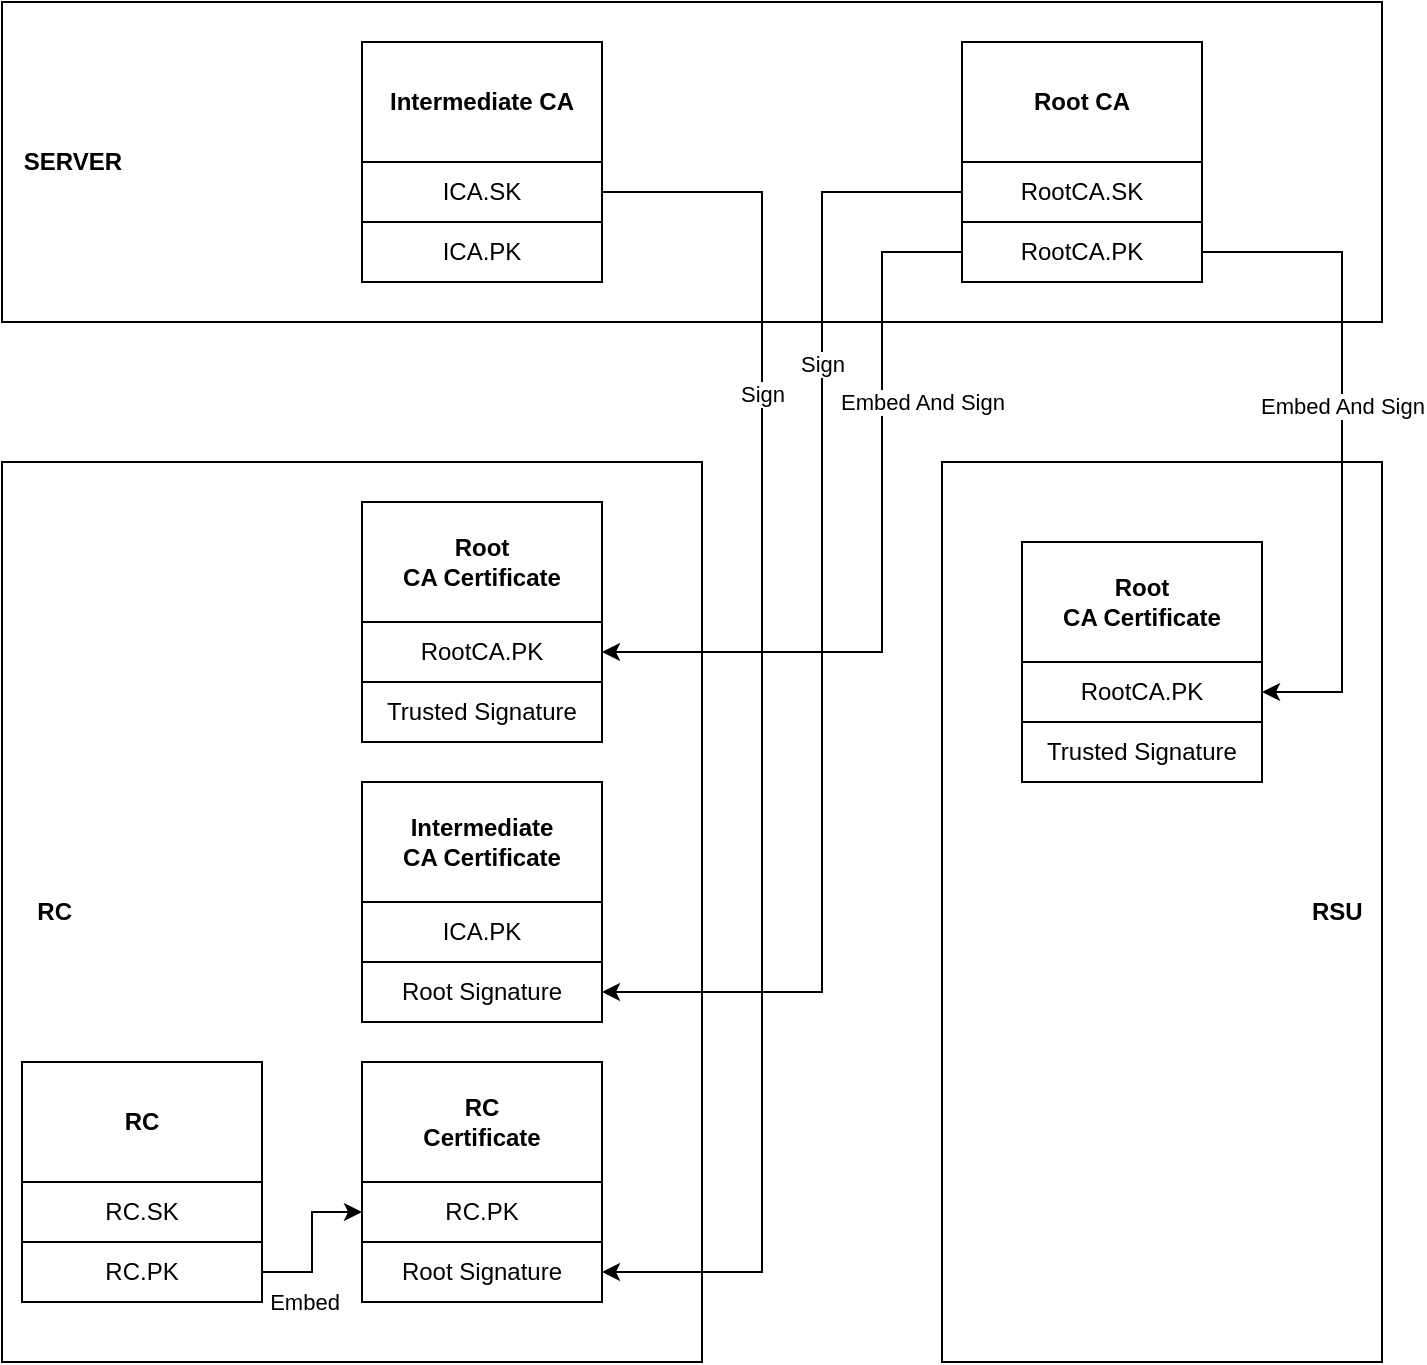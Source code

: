 <mxfile version="23.0.2" type="github">
  <diagram name="第 1 页" id="jPMbqr1b4v_mBZRNPlT9">
    <mxGraphModel dx="2514" dy="878" grid="1" gridSize="10" guides="1" tooltips="1" connect="1" arrows="1" fold="1" page="1" pageScale="1" pageWidth="827" pageHeight="1169" math="0" shadow="0">
      <root>
        <mxCell id="0" />
        <mxCell id="1" parent="0" />
        <mxCell id="jqnuNvzaE54T31BsbfV6-14" value="SERVER" style="rounded=0;fontStyle=1;labelPosition=left;verticalLabelPosition=middle;align=right;verticalAlign=middle;whiteSpace=wrap;html=1;spacing=0;spacingLeft=0;spacingRight=-60;" vertex="1" parent="1">
          <mxGeometry x="-90" y="240" width="690" height="160" as="geometry" />
        </mxCell>
        <mxCell id="jqnuNvzaE54T31BsbfV6-10" value="RSU" style="rounded=0;fontStyle=1;labelPosition=right;verticalLabelPosition=middle;align=left;verticalAlign=middle;whiteSpace=wrap;html=1;spacing=-35;spacingLeft=0;" vertex="1" parent="1">
          <mxGeometry x="380" y="470" width="220" height="450" as="geometry" />
        </mxCell>
        <mxCell id="jqnuNvzaE54T31BsbfV6-11" value="" style="group" vertex="1" connectable="0" parent="1">
          <mxGeometry x="420" y="510" width="120" height="120" as="geometry" />
        </mxCell>
        <mxCell id="jqnuNvzaE54T31BsbfV6-4" value="&lt;b&gt;Root &lt;br&gt;CA Certificate&lt;/b&gt;" style="rounded=0;whiteSpace=wrap;html=1;" vertex="1" parent="jqnuNvzaE54T31BsbfV6-11">
          <mxGeometry width="120" height="60" as="geometry" />
        </mxCell>
        <mxCell id="jqnuNvzaE54T31BsbfV6-5" value="Trusted Signature" style="rounded=0;whiteSpace=wrap;html=1;" vertex="1" parent="jqnuNvzaE54T31BsbfV6-11">
          <mxGeometry y="90" width="120" height="30" as="geometry" />
        </mxCell>
        <mxCell id="jqnuNvzaE54T31BsbfV6-6" value="RootCA.PK" style="rounded=0;whiteSpace=wrap;html=1;" vertex="1" parent="jqnuNvzaE54T31BsbfV6-11">
          <mxGeometry y="60" width="120" height="30" as="geometry" />
        </mxCell>
        <mxCell id="jqnuNvzaE54T31BsbfV6-7" value="" style="endArrow=classic;html=1;rounded=0;exitX=1;exitY=0.5;exitDx=0;exitDy=0;entryX=1;entryY=0.5;entryDx=0;entryDy=0;edgeStyle=orthogonalEdgeStyle;" edge="1" parent="1" source="jqnuNvzaE54T31BsbfV6-3" target="jqnuNvzaE54T31BsbfV6-6">
          <mxGeometry width="50" height="50" relative="1" as="geometry">
            <mxPoint x="370" y="440" as="sourcePoint" />
            <mxPoint x="210" y="420" as="targetPoint" />
            <Array as="points">
              <mxPoint x="580" y="365" />
              <mxPoint x="580" y="585" />
            </Array>
          </mxGeometry>
        </mxCell>
        <mxCell id="jqnuNvzaE54T31BsbfV6-8" value="Embed And Sign" style="edgeLabel;html=1;align=center;verticalAlign=middle;resizable=0;points=[];" vertex="1" connectable="0" parent="jqnuNvzaE54T31BsbfV6-7">
          <mxGeometry x="-0.021" y="2" relative="1" as="geometry">
            <mxPoint x="-2" y="-15" as="offset" />
          </mxGeometry>
        </mxCell>
        <mxCell id="jqnuNvzaE54T31BsbfV6-17" value="RC" style="rounded=0;fontStyle=1;labelPosition=left;verticalLabelPosition=middle;align=right;verticalAlign=middle;whiteSpace=wrap;html=1;spacing=-35;spacingRight=0;" vertex="1" parent="1">
          <mxGeometry x="-90" y="470" width="350" height="450" as="geometry" />
        </mxCell>
        <mxCell id="jqnuNvzaE54T31BsbfV6-18" value="" style="group" vertex="1" connectable="0" parent="1">
          <mxGeometry x="90" y="630" width="120" height="120" as="geometry" />
        </mxCell>
        <mxCell id="jqnuNvzaE54T31BsbfV6-19" value="&lt;b&gt;Intermediate&lt;/b&gt;&lt;br&gt;&lt;b&gt;CA Certificate&lt;/b&gt;" style="rounded=0;whiteSpace=wrap;html=1;" vertex="1" parent="jqnuNvzaE54T31BsbfV6-18">
          <mxGeometry width="120" height="60" as="geometry" />
        </mxCell>
        <mxCell id="jqnuNvzaE54T31BsbfV6-20" value="Root Signature" style="rounded=0;whiteSpace=wrap;html=1;" vertex="1" parent="jqnuNvzaE54T31BsbfV6-18">
          <mxGeometry y="90" width="120" height="30" as="geometry" />
        </mxCell>
        <mxCell id="jqnuNvzaE54T31BsbfV6-21" value="ICA.PK" style="rounded=0;whiteSpace=wrap;html=1;" vertex="1" parent="jqnuNvzaE54T31BsbfV6-18">
          <mxGeometry y="60" width="120" height="30" as="geometry" />
        </mxCell>
        <mxCell id="jqnuNvzaE54T31BsbfV6-22" value="" style="endArrow=classic;html=1;rounded=0;exitX=0;exitY=0.5;exitDx=0;exitDy=0;entryX=1;entryY=0.5;entryDx=0;entryDy=0;edgeStyle=orthogonalEdgeStyle;" edge="1" parent="1" source="jqnuNvzaE54T31BsbfV6-2" target="jqnuNvzaE54T31BsbfV6-20">
          <mxGeometry width="50" height="50" relative="1" as="geometry">
            <mxPoint x="574" y="365" as="sourcePoint" />
            <mxPoint x="254" y="855" as="targetPoint" />
            <Array as="points">
              <mxPoint x="320" y="335" />
              <mxPoint x="320" y="735" />
            </Array>
          </mxGeometry>
        </mxCell>
        <mxCell id="jqnuNvzaE54T31BsbfV6-23" value="Sign" style="edgeLabel;html=1;align=center;verticalAlign=middle;resizable=0;points=[];" vertex="1" connectable="0" parent="jqnuNvzaE54T31BsbfV6-22">
          <mxGeometry x="-0.021" y="2" relative="1" as="geometry">
            <mxPoint x="-2" y="-128" as="offset" />
          </mxGeometry>
        </mxCell>
        <mxCell id="jqnuNvzaE54T31BsbfV6-24" value="" style="group" vertex="1" connectable="0" parent="1">
          <mxGeometry x="90" y="490" width="120" height="120" as="geometry" />
        </mxCell>
        <mxCell id="jqnuNvzaE54T31BsbfV6-25" value="&lt;b&gt;Root &lt;br&gt;CA Certificate&lt;/b&gt;" style="rounded=0;whiteSpace=wrap;html=1;" vertex="1" parent="jqnuNvzaE54T31BsbfV6-24">
          <mxGeometry width="120" height="60" as="geometry" />
        </mxCell>
        <mxCell id="jqnuNvzaE54T31BsbfV6-26" value="Trusted Signature" style="rounded=0;whiteSpace=wrap;html=1;" vertex="1" parent="jqnuNvzaE54T31BsbfV6-24">
          <mxGeometry y="90" width="120" height="30" as="geometry" />
        </mxCell>
        <mxCell id="jqnuNvzaE54T31BsbfV6-27" value="RootCA.PK" style="rounded=0;whiteSpace=wrap;html=1;" vertex="1" parent="jqnuNvzaE54T31BsbfV6-24">
          <mxGeometry y="60" width="120" height="30" as="geometry" />
        </mxCell>
        <mxCell id="jqnuNvzaE54T31BsbfV6-38" value="" style="group" vertex="1" connectable="0" parent="1">
          <mxGeometry x="390" y="260" width="120" height="120" as="geometry" />
        </mxCell>
        <mxCell id="jqnuNvzaE54T31BsbfV6-1" value="&lt;b&gt;Root CA&lt;/b&gt;" style="rounded=0;whiteSpace=wrap;html=1;" vertex="1" parent="jqnuNvzaE54T31BsbfV6-38">
          <mxGeometry width="120" height="60" as="geometry" />
        </mxCell>
        <mxCell id="jqnuNvzaE54T31BsbfV6-2" value="RootCA.SK" style="rounded=0;whiteSpace=wrap;html=1;" vertex="1" parent="jqnuNvzaE54T31BsbfV6-38">
          <mxGeometry y="60" width="120" height="30" as="geometry" />
        </mxCell>
        <mxCell id="jqnuNvzaE54T31BsbfV6-3" value="RootCA.PK" style="rounded=0;whiteSpace=wrap;html=1;" vertex="1" parent="jqnuNvzaE54T31BsbfV6-38">
          <mxGeometry y="90" width="120" height="30" as="geometry" />
        </mxCell>
        <mxCell id="jqnuNvzaE54T31BsbfV6-39" value="" style="group" vertex="1" connectable="0" parent="1">
          <mxGeometry x="90" y="260" width="120" height="120" as="geometry" />
        </mxCell>
        <mxCell id="jqnuNvzaE54T31BsbfV6-40" value="&lt;b&gt;Intermediate CA&lt;/b&gt;" style="rounded=0;whiteSpace=wrap;html=1;" vertex="1" parent="jqnuNvzaE54T31BsbfV6-39">
          <mxGeometry width="120" height="60" as="geometry" />
        </mxCell>
        <mxCell id="jqnuNvzaE54T31BsbfV6-41" value="ICA.SK" style="rounded=0;whiteSpace=wrap;html=1;" vertex="1" parent="jqnuNvzaE54T31BsbfV6-39">
          <mxGeometry y="60" width="120" height="30" as="geometry" />
        </mxCell>
        <mxCell id="jqnuNvzaE54T31BsbfV6-42" value="ICA.PK" style="rounded=0;whiteSpace=wrap;html=1;" vertex="1" parent="jqnuNvzaE54T31BsbfV6-39">
          <mxGeometry y="90" width="120" height="30" as="geometry" />
        </mxCell>
        <mxCell id="jqnuNvzaE54T31BsbfV6-44" value="" style="endArrow=classic;html=1;rounded=0;exitX=0;exitY=0.5;exitDx=0;exitDy=0;entryX=1;entryY=0.5;entryDx=0;entryDy=0;edgeStyle=orthogonalEdgeStyle;" edge="1" parent="1" source="jqnuNvzaE54T31BsbfV6-3" target="jqnuNvzaE54T31BsbfV6-27">
          <mxGeometry width="50" height="50" relative="1" as="geometry">
            <mxPoint x="540" y="375" as="sourcePoint" />
            <mxPoint x="530" y="595" as="targetPoint" />
            <Array as="points">
              <mxPoint x="350" y="365" />
              <mxPoint x="350" y="565" />
            </Array>
          </mxGeometry>
        </mxCell>
        <mxCell id="jqnuNvzaE54T31BsbfV6-45" value="Embed And Sign" style="edgeLabel;html=1;align=center;verticalAlign=middle;resizable=0;points=[];" vertex="1" connectable="0" parent="jqnuNvzaE54T31BsbfV6-44">
          <mxGeometry x="-0.021" y="2" relative="1" as="geometry">
            <mxPoint x="18" y="-71" as="offset" />
          </mxGeometry>
        </mxCell>
        <mxCell id="jqnuNvzaE54T31BsbfV6-47" value="" style="group" vertex="1" connectable="0" parent="1">
          <mxGeometry x="90" y="770" width="120" height="120" as="geometry" />
        </mxCell>
        <mxCell id="jqnuNvzaE54T31BsbfV6-48" value="&lt;b&gt;RC &lt;br&gt;Certificate&lt;/b&gt;" style="rounded=0;whiteSpace=wrap;html=1;" vertex="1" parent="jqnuNvzaE54T31BsbfV6-47">
          <mxGeometry width="120" height="60" as="geometry" />
        </mxCell>
        <mxCell id="jqnuNvzaE54T31BsbfV6-49" value="Root Signature" style="rounded=0;whiteSpace=wrap;html=1;" vertex="1" parent="jqnuNvzaE54T31BsbfV6-47">
          <mxGeometry y="90" width="120" height="30" as="geometry" />
        </mxCell>
        <mxCell id="jqnuNvzaE54T31BsbfV6-50" value="RC.PK" style="rounded=0;whiteSpace=wrap;html=1;" vertex="1" parent="jqnuNvzaE54T31BsbfV6-47">
          <mxGeometry y="60" width="120" height="30" as="geometry" />
        </mxCell>
        <mxCell id="jqnuNvzaE54T31BsbfV6-51" value="" style="group" vertex="1" connectable="0" parent="1">
          <mxGeometry x="-80" y="770" width="120" height="120" as="geometry" />
        </mxCell>
        <mxCell id="jqnuNvzaE54T31BsbfV6-52" value="&lt;b&gt;RC&lt;br&gt;&lt;/b&gt;" style="rounded=0;whiteSpace=wrap;html=1;" vertex="1" parent="jqnuNvzaE54T31BsbfV6-51">
          <mxGeometry width="120" height="60" as="geometry" />
        </mxCell>
        <mxCell id="jqnuNvzaE54T31BsbfV6-53" value="RC.PK" style="rounded=0;whiteSpace=wrap;html=1;" vertex="1" parent="jqnuNvzaE54T31BsbfV6-51">
          <mxGeometry y="90" width="120" height="30" as="geometry" />
        </mxCell>
        <mxCell id="jqnuNvzaE54T31BsbfV6-54" value="RC.SK" style="rounded=0;whiteSpace=wrap;html=1;" vertex="1" parent="jqnuNvzaE54T31BsbfV6-51">
          <mxGeometry y="60" width="120" height="30" as="geometry" />
        </mxCell>
        <mxCell id="jqnuNvzaE54T31BsbfV6-55" style="edgeStyle=orthogonalEdgeStyle;rounded=0;orthogonalLoop=1;jettySize=auto;html=1;entryX=0;entryY=0.5;entryDx=0;entryDy=0;" edge="1" parent="1" source="jqnuNvzaE54T31BsbfV6-53" target="jqnuNvzaE54T31BsbfV6-50">
          <mxGeometry relative="1" as="geometry" />
        </mxCell>
        <mxCell id="jqnuNvzaE54T31BsbfV6-56" value="Embed" style="edgeLabel;html=1;align=center;verticalAlign=middle;resizable=0;points=[];" vertex="1" connectable="0" parent="jqnuNvzaE54T31BsbfV6-55">
          <mxGeometry x="-0.482" relative="1" as="geometry">
            <mxPoint y="15" as="offset" />
          </mxGeometry>
        </mxCell>
        <mxCell id="jqnuNvzaE54T31BsbfV6-57" style="edgeStyle=orthogonalEdgeStyle;rounded=0;orthogonalLoop=1;jettySize=auto;html=1;exitX=1;exitY=0.5;exitDx=0;exitDy=0;entryX=1;entryY=0.5;entryDx=0;entryDy=0;" edge="1" parent="1" source="jqnuNvzaE54T31BsbfV6-41" target="jqnuNvzaE54T31BsbfV6-49">
          <mxGeometry relative="1" as="geometry">
            <Array as="points">
              <mxPoint x="290" y="335" />
              <mxPoint x="290" y="875" />
            </Array>
          </mxGeometry>
        </mxCell>
        <mxCell id="jqnuNvzaE54T31BsbfV6-58" value="Sign" style="edgeLabel;html=1;align=center;verticalAlign=middle;resizable=0;points=[];" vertex="1" connectable="0" parent="jqnuNvzaE54T31BsbfV6-57">
          <mxGeometry x="-0.484" relative="1" as="geometry">
            <mxPoint as="offset" />
          </mxGeometry>
        </mxCell>
      </root>
    </mxGraphModel>
  </diagram>
</mxfile>
